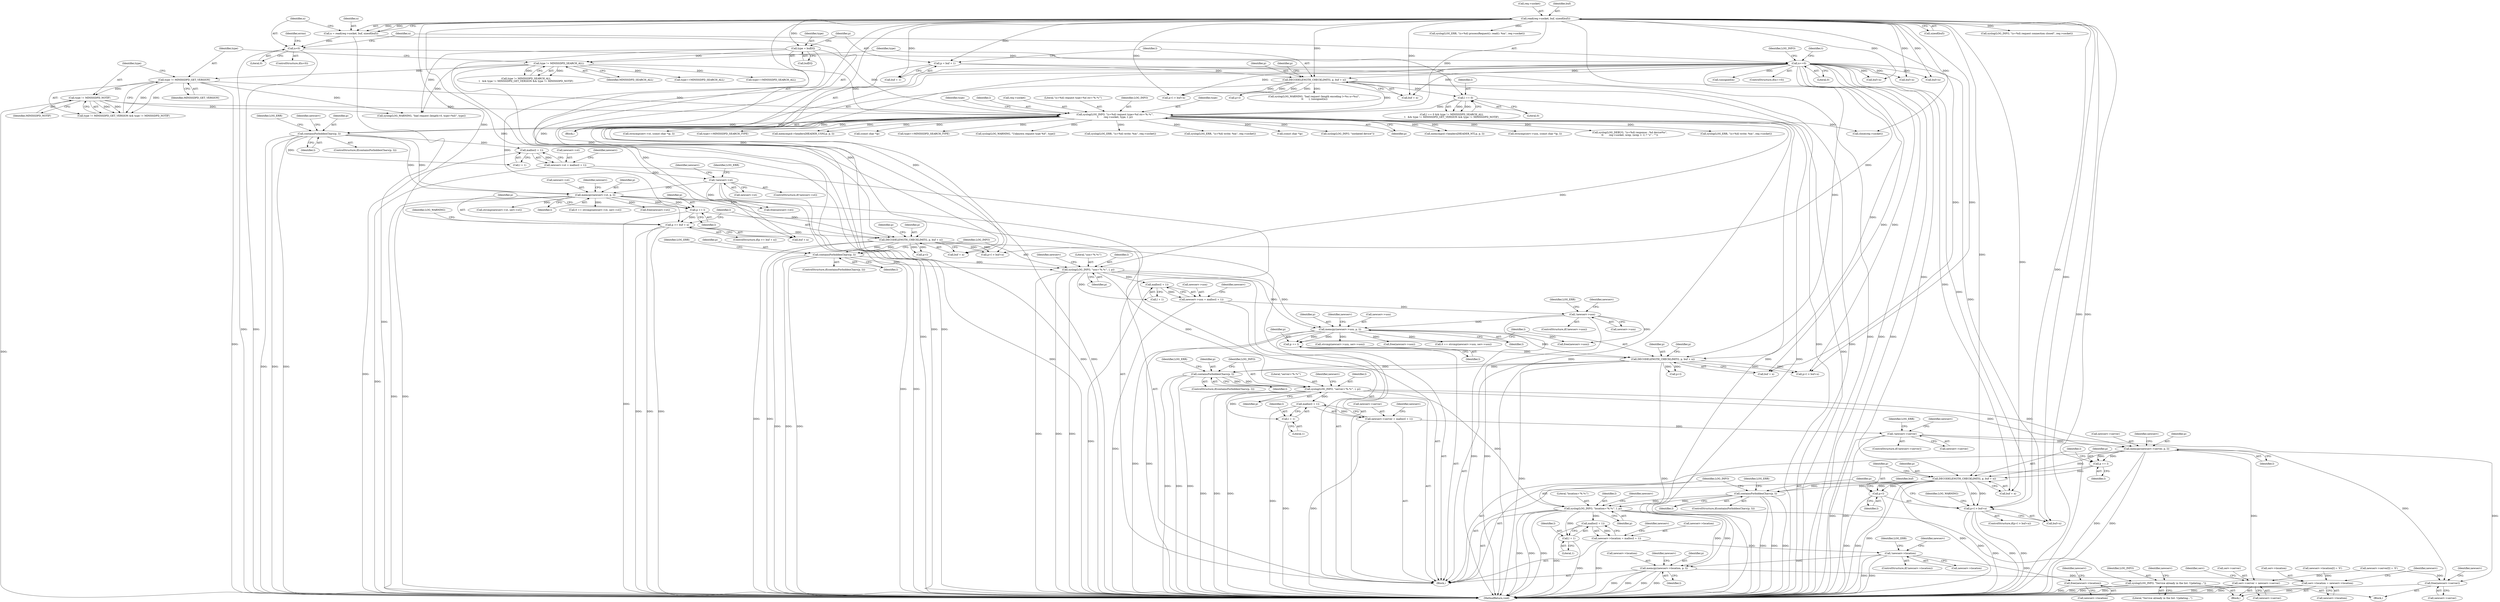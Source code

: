 digraph "0_miniupnp_b238cade9a173c6f751a34acf8ccff838a62aa47@API" {
"1000856" [label="(Call,syslog(LOG_INFO, \"server='%.*s'\", l, p))"];
"1000789" [label="(Call,syslog(LOG_INFO, \"usn='%.*s'\", l, p))"];
"1000244" [label="(Call,syslog(LOG_INFO, \"(s=%d) request type=%d str='%.*s'\",\n\t       req->socket, type, l, p))"];
"1000141" [label="(Call,read(req->socket, buf, sizeof(buf)))"];
"1000189" [label="(Call,type = buf[0])"];
"1000228" [label="(Call,type != MINISSDPD_SEARCH_ALL)"];
"1000235" [label="(Call,type != MINISSDPD_NOTIF)"];
"1000232" [label="(Call,type != MINISSDPD_GET_VERSION)"];
"1000224" [label="(Call,l == 0)"];
"1000199" [label="(Call,DECODELENGTH_CHECKLIMIT(l, p, buf + n))"];
"1000194" [label="(Call,p = buf + 1)"];
"1000174" [label="(Call,n==0)"];
"1000149" [label="(Call,n<0)"];
"1000139" [label="(Call,n = read(req->socket, buf, sizeof(buf)))"];
"1000781" [label="(Call,containsForbiddenChars(p, l))"];
"1000761" [label="(Call,DECODELENGTH_CHECKLIMIT(l, p, buf + n))"];
"1000734" [label="(Call,memcpy(newserv->st, p, l))"];
"1000725" [label="(Call,!newserv->st)"];
"1000716" [label="(Call,newserv->st = malloc(l + 1))"];
"1000720" [label="(Call,malloc(l + 1))"];
"1000708" [label="(Call,containsForbiddenChars(p, l))"];
"1000751" [label="(Call,p >= buf + n)"];
"1000747" [label="(Call,p += l)"];
"1000848" [label="(Call,containsForbiddenChars(p, l))"];
"1000828" [label="(Call,DECODELENGTH_CHECKLIMIT(l, p, buf + n))"];
"1000812" [label="(Call,memcpy(newserv->usn, p, l))"];
"1000803" [label="(Call,!newserv->usn)"];
"1000794" [label="(Call,newserv->usn = malloc(l + 1))"];
"1000798" [label="(Call,malloc(l + 1))"];
"1000825" [label="(Call,p += l)"];
"1000865" [label="(Call,malloc(l + 1))"];
"1000861" [label="(Call,newserv->server = malloc(l + 1))"];
"1000870" [label="(Call,!newserv->server)"];
"1000879" [label="(Call,memcpy(newserv->server, p, l))"];
"1000892" [label="(Call,p += l)"];
"1000895" [label="(Call,DECODELENGTH_CHECKLIMIT(l, p, buf + n))"];
"1000902" [label="(Call,p+l > buf+n)"];
"1000903" [label="(Call,p+l)"];
"1000915" [label="(Call,containsForbiddenChars(p, l))"];
"1000923" [label="(Call,syslog(LOG_INFO, \"location='%.*s'\", l, p))"];
"1000932" [label="(Call,malloc(l + 1))"];
"1000928" [label="(Call,newserv->location = malloc(l + 1))"];
"1000937" [label="(Call,!newserv->location)"];
"1000946" [label="(Call,memcpy(newserv->location, p, l))"];
"1001021" [label="(Call,serv->location = newserv->location)"];
"1001116" [label="(Call,free(newserv->location))"];
"1000933" [label="(Call,l + 1)"];
"1000995" [label="(Call,syslog(LOG_INFO, \"Service already in the list. Updating...\"))"];
"1001010" [label="(Call,serv->server = newserv->server)"];
"1001112" [label="(Call,free(newserv->server))"];
"1000866" [label="(Call,l + 1)"];
"1000869" [label="(ControlStructure,if(!newserv->server))"];
"1000790" [label="(Identifier,LOG_INFO)"];
"1000780" [label="(ControlStructure,if(containsForbiddenChars(p, l)))"];
"1000150" [label="(Identifier,n)"];
"1000116" [label="(Block,)"];
"1000245" [label="(Identifier,LOG_INFO)"];
"1000191" [label="(Call,buf[0])"];
"1000156" [label="(Identifier,errno)"];
"1001112" [label="(Call,free(newserv->server))"];
"1000707" [label="(ControlStructure,if(containsForbiddenChars(p, l)))"];
"1000816" [label="(Identifier,p)"];
"1000946" [label="(Call,memcpy(newserv->location, p, l))"];
"1000915" [label="(Call,containsForbiddenChars(p, l))"];
"1000250" [label="(Identifier,type)"];
"1000923" [label="(Call,syslog(LOG_INFO, \"location='%.*s'\", l, p))"];
"1000950" [label="(Identifier,p)"];
"1000176" [label="(Literal,0)"];
"1000199" [label="(Call,DECODELENGTH_CHECKLIMIT(l, p, buf + n))"];
"1000232" [label="(Call,type != MINISSDPD_GET_VERSION)"];
"1000179" [label="(Identifier,LOG_INFO)"];
"1000725" [label="(Call,!newserv->st)"];
"1001108" [label="(Call,free(newserv->usn))"];
"1000772" [label="(Call,buf+n)"];
"1000830" [label="(Identifier,p)"];
"1000584" [label="(Call,strncmp(serv->usn, (const char *)p, l))"];
"1000229" [label="(Identifier,type)"];
"1000831" [label="(Call,buf + n)"];
"1000937" [label="(Call,!newserv->location)"];
"1000939" [label="(Identifier,newserv)"];
"1000717" [label="(Call,newserv->st)"];
"1000750" [label="(ControlStructure,if(p >= buf + n))"];
"1000254" [label="(Identifier,type)"];
"1000795" [label="(Call,newserv->usn)"];
"1000998" [label="(Call,free(newserv->st))"];
"1000196" [label="(Call,buf + 1)"];
"1000917" [label="(Identifier,l)"];
"1000239" [label="(Call,syslog(LOG_WARNING, \"bad request (length=0, type=%d)\", type))"];
"1000230" [label="(Identifier,MINISSDPD_SEARCH_ALL)"];
"1000994" [label="(Block,)"];
"1000930" [label="(Identifier,newserv)"];
"1000898" [label="(Call,buf + n)"];
"1000804" [label="(Call,newserv->usn)"];
"1000903" [label="(Call,p+l)"];
"1000186" [label="(Identifier,t)"];
"1000892" [label="(Call,p += l)"];
"1000853" [label="(Identifier,LOG_ERR)"];
"1000860" [label="(Identifier,p)"];
"1000876" [label="(Identifier,LOG_ERR)"];
"1000901" [label="(ControlStructure,if(p+l > buf+n))"];
"1000789" [label="(Call,syslog(LOG_INFO, \"usn='%.*s'\", l, p))"];
"1000726" [label="(Call,newserv->st)"];
"1001029" [label="(Identifier,newserv)"];
"1000716" [label="(Call,newserv->st = malloc(l + 1))"];
"1000817" [label="(Identifier,l)"];
"1000228" [label="(Call,type != MINISSDPD_SEARCH_ALL)"];
"1000794" [label="(Call,newserv->usn = malloc(l + 1))"];
"1000805" [label="(Identifier,newserv)"];
"1001116" [label="(Call,free(newserv->location))"];
"1000657" [label="(Call,syslog(LOG_DEBUG, \"(s=%d) response : %d device%s\",\n\t\t       req->socket, nrep, (nrep > 1) ? \"s\" : \"\"))"];
"1001104" [label="(Call,free(newserv->st))"];
"1000734" [label="(Call,memcpy(newserv->st, p, l))"];
"1000166" [label="(Call,syslog(LOG_ERR, \"(s=%d) processRequest(): read(): %m\", req->socket))"];
"1000847" [label="(ControlStructure,if(containsForbiddenChars(p, l)))"];
"1001092" [label="(Call,syslog(LOG_ERR, \"(s=%d) write: %m\", req->socket))"];
"1000736" [label="(Identifier,newserv)"];
"1000867" [label="(Identifier,l)"];
"1001010" [label="(Call,serv->server = newserv->server)"];
"1000814" [label="(Identifier,newserv)"];
"1000895" [label="(Call,DECODELENGTH_CHECKLIMIT(l, p, buf + n))"];
"1000142" [label="(Call,req->socket)"];
"1000863" [label="(Identifier,newserv)"];
"1000793" [label="(Identifier,p)"];
"1000925" [label="(Literal,\"location='%.*s'\")"];
"1000978" [label="(Call,strcmp(newserv->usn, serv->usn))"];
"1000865" [label="(Call,malloc(l + 1))"];
"1000897" [label="(Identifier,p)"];
"1000782" [label="(Identifier,p)"];
"1000148" [label="(ControlStructure,if(n<0))"];
"1000881" [label="(Identifier,newserv)"];
"1000236" [label="(Identifier,type)"];
"1000904" [label="(Identifier,p)"];
"1000140" [label="(Identifier,n)"];
"1000835" [label="(Call,p+l > buf+n)"];
"1001019" [label="(Identifier,serv)"];
"1000761" [label="(Call,DECODELENGTH_CHECKLIMIT(l, p, buf + n))"];
"1000902" [label="(Call,p+l > buf+n)"];
"1001000" [label="(Identifier,newserv)"];
"1000709" [label="(Identifier,p)"];
"1000174" [label="(Call,n==0)"];
"1000569" [label="(Call,strncmp(serv->st, (const char *)p, l))"];
"1000862" [label="(Call,newserv->server)"];
"1000149" [label="(Call,n<0)"];
"1000363" [label="(Call,type==MINISSDPD_SEARCH_TYPE)"];
"1000916" [label="(Identifier,p)"];
"1001014" [label="(Call,newserv->server)"];
"1000385" [label="(Call,memcmp(d->headers[HEADER_USN].p, p, l))"];
"1000190" [label="(Identifier,type)"];
"1000731" [label="(Identifier,LOG_ERR)"];
"1000769" [label="(Call,p+l)"];
"1000141" [label="(Call,read(req->socket, buf, sizeof(buf)))"];
"1000752" [label="(Identifier,p)"];
"1000588" [label="(Call,(const char *)p)"];
"1000233" [label="(Identifier,type)"];
"1000826" [label="(Identifier,p)"];
"1000933" [label="(Call,l + 1)"];
"1000151" [label="(Literal,0)"];
"1000770" [label="(Identifier,p)"];
"1000139" [label="(Call,n = read(req->socket, buf, sizeof(buf)))"];
"1000244" [label="(Call,syslog(LOG_INFO, \"(s=%d) request type=%d str='%.*s'\",\n\t       req->socket, type, l, p))"];
"1000235" [label="(Call,type != MINISSDPD_NOTIF)"];
"1000207" [label="(Call,p+l)"];
"1000237" [label="(Identifier,MINISSDPD_NOTIF)"];
"1000743" [label="(Identifier,newserv)"];
"1000906" [label="(Call,buf+n)"];
"1000905" [label="(Identifier,l)"];
"1000231" [label="(Call,type != MINISSDPD_GET_VERSION && type != MINISSDPD_NOTIF)"];
"1000251" [label="(Identifier,l)"];
"1000948" [label="(Identifier,newserv)"];
"1001117" [label="(Call,newserv->location)"];
"1000762" [label="(Identifier,l)"];
"1000224" [label="(Call,l == 0)"];
"1000739" [label="(Identifier,l)"];
"1000872" [label="(Identifier,newserv)"];
"1000792" [label="(Identifier,l)"];
"1000812" [label="(Call,memcpy(newserv->usn, p, l))"];
"1001025" [label="(Call,newserv->location)"];
"1000934" [label="(Identifier,l)"];
"1000225" [label="(Identifier,l)"];
"1000947" [label="(Call,newserv->location)"];
"1000753" [label="(Call,buf + n)"];
"1000201" [label="(Identifier,p)"];
"1000850" [label="(Identifier,l)"];
"1000708" [label="(Call,containsForbiddenChars(p, l))"];
"1000786" [label="(Identifier,LOG_ERR)"];
"1000825" [label="(Call,p += l)"];
"1000907" [label="(Identifier,buf)"];
"1000727" [label="(Identifier,newserv)"];
"1000798" [label="(Call,malloc(l + 1))"];
"1000395" [label="(Call,type==MINISSDPD_SEARCH_ALL)"];
"1001021" [label="(Call,serv->location = newserv->location)"];
"1000189" [label="(Call,type = buf[0])"];
"1000247" [label="(Call,req->socket)"];
"1000827" [label="(Identifier,l)"];
"1000828" [label="(Call,DECODELENGTH_CHECKLIMIT(l, p, buf + n))"];
"1000861" [label="(Call,newserv->server = malloc(l + 1))"];
"1000938" [label="(Call,newserv->location)"];
"1000200" [label="(Identifier,l)"];
"1000713" [label="(Identifier,LOG_ERR)"];
"1000926" [label="(Identifier,l)"];
"1000849" [label="(Identifier,p)"];
"1000564" [label="(Call,type==MINISSDPD_SEARCH_TYPE)"];
"1000206" [label="(Call,p+l > buf+n)"];
"1001075" [label="(Call,syslog(LOG_WARNING, \"Unknown request type %d\", type))"];
"1000783" [label="(Identifier,l)"];
"1000888" [label="(Identifier,newserv)"];
"1001118" [label="(Identifier,newserv)"];
"1000738" [label="(Identifier,p)"];
"1000927" [label="(Identifier,p)"];
"1001121" [label="(Identifier,newserv)"];
"1000195" [label="(Identifier,p)"];
"1000871" [label="(Call,newserv->server)"];
"1000987" [label="(Call,strcmp(newserv->st, serv->st))"];
"1000866" [label="(Call,l + 1)"];
"1000932" [label="(Call,malloc(l + 1))"];
"1000896" [label="(Identifier,l)"];
"1000218" [label="(Call,(unsigned)n)"];
"1000758" [label="(Identifier,LOG_WARNING)"];
"1001002" [label="(Call,free(newserv->usn))"];
"1000796" [label="(Identifier,newserv)"];
"1000223" [label="(Call,l == 0 && type != MINISSDPD_SEARCH_ALL\n\t   && type != MINISSDPD_GET_VERSION && type != MINISSDPD_NOTIF)"];
"1000995" [label="(Call,syslog(LOG_INFO, \"Service already in the list. Updating...\"))"];
"1000791" [label="(Literal,\"usn='%.*s'\")"];
"1000799" [label="(Call,l + 1)"];
"1000234" [label="(Identifier,MINISSDPD_GET_VERSION)"];
"1000202" [label="(Call,buf + n)"];
"1000592" [label="(Call,type==MINISSDPD_SEARCH_ALL)"];
"1000914" [label="(ControlStructure,if(containsForbiddenChars(p, l)))"];
"1000920" [label="(Identifier,LOG_ERR)"];
"1000883" [label="(Identifier,p)"];
"1000246" [label="(Literal,\"(s=%d) request type=%d str='%.*s'\")"];
"1000936" [label="(ControlStructure,if(!newserv->location))"];
"1001022" [label="(Call,serv->location)"];
"1000839" [label="(Call,buf+n)"];
"1000768" [label="(Call,p+l > buf+n)"];
"1000809" [label="(Identifier,LOG_ERR)"];
"1000146" [label="(Call,sizeof(buf))"];
"1000868" [label="(Literal,1)"];
"1000781" [label="(Call,containsForbiddenChars(p, l))"];
"1000976" [label="(Call,0 == strcmp(newserv->usn, serv->usn))"];
"1000911" [label="(Identifier,LOG_WARNING)"];
"1001125" [label="(Call,close(req->socket))"];
"1000749" [label="(Identifier,l)"];
"1000821" [label="(Identifier,newserv)"];
"1001103" [label="(Block,)"];
"1000175" [label="(Identifier,n)"];
"1000894" [label="(Identifier,l)"];
"1000720" [label="(Call,malloc(l + 1))"];
"1000870" [label="(Call,!newserv->server)"];
"1000813" [label="(Call,newserv->usn)"];
"1001061" [label="(Call,syslog(LOG_ERR, \"(s=%d) write: %m\", req->socket))"];
"1000194" [label="(Call,p = buf + 1)"];
"1000803" [label="(Call,!newserv->usn)"];
"1000880" [label="(Call,newserv->server)"];
"1000924" [label="(Identifier,LOG_INFO)"];
"1000848" [label="(Call,containsForbiddenChars(p, l))"];
"1000751" [label="(Call,p >= buf + n)"];
"1000214" [label="(Call,syslog(LOG_WARNING, \"bad request (length encoding l=%u n=%u)\",\n \t\t       l, (unsigned)n))"];
"1000747" [label="(Call,p += l)"];
"1000724" [label="(ControlStructure,if(!newserv->st))"];
"1000836" [label="(Call,p+l)"];
"1000935" [label="(Literal,1)"];
"1000884" [label="(Identifier,l)"];
"1000955" [label="(Identifier,newserv)"];
"1000859" [label="(Identifier,l)"];
"1000893" [label="(Identifier,p)"];
"1000802" [label="(ControlStructure,if(!newserv->usn))"];
"1000857" [label="(Identifier,LOG_INFO)"];
"1000879" [label="(Call,memcpy(newserv->server, p, l))"];
"1000210" [label="(Call,buf+n)"];
"1000763" [label="(Identifier,p)"];
"1000928" [label="(Call,newserv->location = malloc(l + 1))"];
"1000858" [label="(Literal,\"server='%.*s'\")"];
"1000943" [label="(Identifier,LOG_ERR)"];
"1000289" [label="(Call,syslog(LOG_ERR, \"(s=%d) write: %m\", req->socket))"];
"1000748" [label="(Identifier,p)"];
"1000951" [label="(Identifier,l)"];
"1000178" [label="(Call,syslog(LOG_INFO, \"(s=%d) request connection closed\", req->socket))"];
"1000885" [label="(Call,newserv->server[l] = '\0')"];
"1000721" [label="(Call,l + 1)"];
"1000929" [label="(Call,newserv->location)"];
"1001011" [label="(Call,serv->server)"];
"1000173" [label="(ControlStructure,if(n==0))"];
"1001136" [label="(MethodReturn,void)"];
"1000208" [label="(Identifier,p)"];
"1000735" [label="(Call,newserv->st)"];
"1000829" [label="(Identifier,l)"];
"1000952" [label="(Call,newserv->location[l] = '\0')"];
"1001113" [label="(Call,newserv->server)"];
"1000227" [label="(Call,type != MINISSDPD_SEARCH_ALL\n\t   && type != MINISSDPD_GET_VERSION && type != MINISSDPD_NOTIF)"];
"1000573" [label="(Call,(const char *)p)"];
"1000985" [label="(Call,0 == strcmp(newserv->st, serv->st))"];
"1000145" [label="(Identifier,buf)"];
"1000319" [label="(Call,syslog(LOG_INFO, \"outdated device\"))"];
"1000252" [label="(Identifier,p)"];
"1000710" [label="(Identifier,l)"];
"1000718" [label="(Identifier,newserv)"];
"1000997" [label="(Literal,\"Service already in the list. Updating...\")"];
"1000996" [label="(Identifier,LOG_INFO)"];
"1000837" [label="(Identifier,p)"];
"1000226" [label="(Literal,0)"];
"1000764" [label="(Call,buf + n)"];
"1000368" [label="(Call,memcmp(d->headers[HEADER_NT].p, p, l))"];
"1000856" [label="(Call,syslog(LOG_INFO, \"server='%.*s'\", l, p))"];
"1000255" [label="(Block,)"];
"1000856" -> "1000255"  [label="AST: "];
"1000856" -> "1000860"  [label="CFG: "];
"1000857" -> "1000856"  [label="AST: "];
"1000858" -> "1000856"  [label="AST: "];
"1000859" -> "1000856"  [label="AST: "];
"1000860" -> "1000856"  [label="AST: "];
"1000863" -> "1000856"  [label="CFG: "];
"1000856" -> "1001136"  [label="DDG: "];
"1000856" -> "1001136"  [label="DDG: "];
"1000856" -> "1001136"  [label="DDG: "];
"1000789" -> "1000856"  [label="DDG: "];
"1000848" -> "1000856"  [label="DDG: "];
"1000848" -> "1000856"  [label="DDG: "];
"1000856" -> "1000865"  [label="DDG: "];
"1000856" -> "1000866"  [label="DDG: "];
"1000856" -> "1000879"  [label="DDG: "];
"1000856" -> "1000879"  [label="DDG: "];
"1000856" -> "1000923"  [label="DDG: "];
"1000789" -> "1000255"  [label="AST: "];
"1000789" -> "1000793"  [label="CFG: "];
"1000790" -> "1000789"  [label="AST: "];
"1000791" -> "1000789"  [label="AST: "];
"1000792" -> "1000789"  [label="AST: "];
"1000793" -> "1000789"  [label="AST: "];
"1000796" -> "1000789"  [label="CFG: "];
"1000789" -> "1001136"  [label="DDG: "];
"1000789" -> "1001136"  [label="DDG: "];
"1000789" -> "1001136"  [label="DDG: "];
"1000244" -> "1000789"  [label="DDG: "];
"1000781" -> "1000789"  [label="DDG: "];
"1000781" -> "1000789"  [label="DDG: "];
"1000789" -> "1000798"  [label="DDG: "];
"1000789" -> "1000799"  [label="DDG: "];
"1000789" -> "1000812"  [label="DDG: "];
"1000789" -> "1000812"  [label="DDG: "];
"1000244" -> "1000116"  [label="AST: "];
"1000244" -> "1000252"  [label="CFG: "];
"1000245" -> "1000244"  [label="AST: "];
"1000246" -> "1000244"  [label="AST: "];
"1000247" -> "1000244"  [label="AST: "];
"1000250" -> "1000244"  [label="AST: "];
"1000251" -> "1000244"  [label="AST: "];
"1000252" -> "1000244"  [label="AST: "];
"1000254" -> "1000244"  [label="CFG: "];
"1000244" -> "1001136"  [label="DDG: "];
"1000244" -> "1001136"  [label="DDG: "];
"1000244" -> "1001136"  [label="DDG: "];
"1000244" -> "1001136"  [label="DDG: "];
"1000244" -> "1001136"  [label="DDG: "];
"1000244" -> "1001136"  [label="DDG: "];
"1000141" -> "1000244"  [label="DDG: "];
"1000189" -> "1000244"  [label="DDG: "];
"1000228" -> "1000244"  [label="DDG: "];
"1000235" -> "1000244"  [label="DDG: "];
"1000232" -> "1000244"  [label="DDG: "];
"1000224" -> "1000244"  [label="DDG: "];
"1000199" -> "1000244"  [label="DDG: "];
"1000244" -> "1000289"  [label="DDG: "];
"1000244" -> "1000319"  [label="DDG: "];
"1000244" -> "1000363"  [label="DDG: "];
"1000244" -> "1000368"  [label="DDG: "];
"1000244" -> "1000368"  [label="DDG: "];
"1000244" -> "1000385"  [label="DDG: "];
"1000244" -> "1000385"  [label="DDG: "];
"1000244" -> "1000564"  [label="DDG: "];
"1000244" -> "1000573"  [label="DDG: "];
"1000244" -> "1000569"  [label="DDG: "];
"1000244" -> "1000588"  [label="DDG: "];
"1000244" -> "1000584"  [label="DDG: "];
"1000244" -> "1000657"  [label="DDG: "];
"1000244" -> "1000708"  [label="DDG: "];
"1000244" -> "1000708"  [label="DDG: "];
"1000244" -> "1001061"  [label="DDG: "];
"1000244" -> "1001075"  [label="DDG: "];
"1000244" -> "1001092"  [label="DDG: "];
"1000244" -> "1001125"  [label="DDG: "];
"1000141" -> "1000139"  [label="AST: "];
"1000141" -> "1000146"  [label="CFG: "];
"1000142" -> "1000141"  [label="AST: "];
"1000145" -> "1000141"  [label="AST: "];
"1000146" -> "1000141"  [label="AST: "];
"1000139" -> "1000141"  [label="CFG: "];
"1000141" -> "1001136"  [label="DDG: "];
"1000141" -> "1001136"  [label="DDG: "];
"1000141" -> "1000139"  [label="DDG: "];
"1000141" -> "1000139"  [label="DDG: "];
"1000141" -> "1000166"  [label="DDG: "];
"1000141" -> "1000178"  [label="DDG: "];
"1000141" -> "1000189"  [label="DDG: "];
"1000141" -> "1000194"  [label="DDG: "];
"1000141" -> "1000196"  [label="DDG: "];
"1000141" -> "1000199"  [label="DDG: "];
"1000141" -> "1000202"  [label="DDG: "];
"1000141" -> "1000206"  [label="DDG: "];
"1000141" -> "1000210"  [label="DDG: "];
"1000141" -> "1000751"  [label="DDG: "];
"1000141" -> "1000753"  [label="DDG: "];
"1000141" -> "1000761"  [label="DDG: "];
"1000141" -> "1000764"  [label="DDG: "];
"1000141" -> "1000768"  [label="DDG: "];
"1000141" -> "1000772"  [label="DDG: "];
"1000141" -> "1000828"  [label="DDG: "];
"1000141" -> "1000831"  [label="DDG: "];
"1000141" -> "1000835"  [label="DDG: "];
"1000141" -> "1000839"  [label="DDG: "];
"1000141" -> "1000895"  [label="DDG: "];
"1000141" -> "1000898"  [label="DDG: "];
"1000141" -> "1000902"  [label="DDG: "];
"1000141" -> "1000906"  [label="DDG: "];
"1000141" -> "1001125"  [label="DDG: "];
"1000189" -> "1000116"  [label="AST: "];
"1000189" -> "1000191"  [label="CFG: "];
"1000190" -> "1000189"  [label="AST: "];
"1000191" -> "1000189"  [label="AST: "];
"1000195" -> "1000189"  [label="CFG: "];
"1000189" -> "1001136"  [label="DDG: "];
"1000189" -> "1001136"  [label="DDG: "];
"1000189" -> "1000228"  [label="DDG: "];
"1000189" -> "1000239"  [label="DDG: "];
"1000228" -> "1000227"  [label="AST: "];
"1000228" -> "1000230"  [label="CFG: "];
"1000229" -> "1000228"  [label="AST: "];
"1000230" -> "1000228"  [label="AST: "];
"1000233" -> "1000228"  [label="CFG: "];
"1000227" -> "1000228"  [label="CFG: "];
"1000228" -> "1001136"  [label="DDG: "];
"1000228" -> "1000227"  [label="DDG: "];
"1000228" -> "1000227"  [label="DDG: "];
"1000228" -> "1000232"  [label="DDG: "];
"1000228" -> "1000239"  [label="DDG: "];
"1000228" -> "1000395"  [label="DDG: "];
"1000228" -> "1000592"  [label="DDG: "];
"1000235" -> "1000231"  [label="AST: "];
"1000235" -> "1000237"  [label="CFG: "];
"1000236" -> "1000235"  [label="AST: "];
"1000237" -> "1000235"  [label="AST: "];
"1000231" -> "1000235"  [label="CFG: "];
"1000235" -> "1001136"  [label="DDG: "];
"1000235" -> "1000231"  [label="DDG: "];
"1000235" -> "1000231"  [label="DDG: "];
"1000232" -> "1000235"  [label="DDG: "];
"1000235" -> "1000239"  [label="DDG: "];
"1000232" -> "1000231"  [label="AST: "];
"1000232" -> "1000234"  [label="CFG: "];
"1000233" -> "1000232"  [label="AST: "];
"1000234" -> "1000232"  [label="AST: "];
"1000236" -> "1000232"  [label="CFG: "];
"1000231" -> "1000232"  [label="CFG: "];
"1000232" -> "1001136"  [label="DDG: "];
"1000232" -> "1000231"  [label="DDG: "];
"1000232" -> "1000231"  [label="DDG: "];
"1000232" -> "1000239"  [label="DDG: "];
"1000224" -> "1000223"  [label="AST: "];
"1000224" -> "1000226"  [label="CFG: "];
"1000225" -> "1000224"  [label="AST: "];
"1000226" -> "1000224"  [label="AST: "];
"1000229" -> "1000224"  [label="CFG: "];
"1000223" -> "1000224"  [label="CFG: "];
"1000224" -> "1001136"  [label="DDG: "];
"1000224" -> "1000223"  [label="DDG: "];
"1000224" -> "1000223"  [label="DDG: "];
"1000199" -> "1000224"  [label="DDG: "];
"1000199" -> "1000116"  [label="AST: "];
"1000199" -> "1000202"  [label="CFG: "];
"1000200" -> "1000199"  [label="AST: "];
"1000201" -> "1000199"  [label="AST: "];
"1000202" -> "1000199"  [label="AST: "];
"1000208" -> "1000199"  [label="CFG: "];
"1000199" -> "1001136"  [label="DDG: "];
"1000199" -> "1001136"  [label="DDG: "];
"1000194" -> "1000199"  [label="DDG: "];
"1000174" -> "1000199"  [label="DDG: "];
"1000199" -> "1000206"  [label="DDG: "];
"1000199" -> "1000206"  [label="DDG: "];
"1000199" -> "1000207"  [label="DDG: "];
"1000199" -> "1000207"  [label="DDG: "];
"1000199" -> "1000214"  [label="DDG: "];
"1000194" -> "1000116"  [label="AST: "];
"1000194" -> "1000196"  [label="CFG: "];
"1000195" -> "1000194"  [label="AST: "];
"1000196" -> "1000194"  [label="AST: "];
"1000200" -> "1000194"  [label="CFG: "];
"1000194" -> "1001136"  [label="DDG: "];
"1000174" -> "1000173"  [label="AST: "];
"1000174" -> "1000176"  [label="CFG: "];
"1000175" -> "1000174"  [label="AST: "];
"1000176" -> "1000174"  [label="AST: "];
"1000179" -> "1000174"  [label="CFG: "];
"1000186" -> "1000174"  [label="CFG: "];
"1000174" -> "1001136"  [label="DDG: "];
"1000174" -> "1001136"  [label="DDG: "];
"1000149" -> "1000174"  [label="DDG: "];
"1000174" -> "1000202"  [label="DDG: "];
"1000174" -> "1000206"  [label="DDG: "];
"1000174" -> "1000210"  [label="DDG: "];
"1000174" -> "1000218"  [label="DDG: "];
"1000174" -> "1000751"  [label="DDG: "];
"1000174" -> "1000753"  [label="DDG: "];
"1000174" -> "1000761"  [label="DDG: "];
"1000174" -> "1000764"  [label="DDG: "];
"1000174" -> "1000768"  [label="DDG: "];
"1000174" -> "1000772"  [label="DDG: "];
"1000174" -> "1000828"  [label="DDG: "];
"1000174" -> "1000831"  [label="DDG: "];
"1000174" -> "1000835"  [label="DDG: "];
"1000174" -> "1000839"  [label="DDG: "];
"1000174" -> "1000895"  [label="DDG: "];
"1000174" -> "1000898"  [label="DDG: "];
"1000174" -> "1000902"  [label="DDG: "];
"1000174" -> "1000906"  [label="DDG: "];
"1000149" -> "1000148"  [label="AST: "];
"1000149" -> "1000151"  [label="CFG: "];
"1000150" -> "1000149"  [label="AST: "];
"1000151" -> "1000149"  [label="AST: "];
"1000156" -> "1000149"  [label="CFG: "];
"1000175" -> "1000149"  [label="CFG: "];
"1000149" -> "1001136"  [label="DDG: "];
"1000149" -> "1001136"  [label="DDG: "];
"1000139" -> "1000149"  [label="DDG: "];
"1000139" -> "1000116"  [label="AST: "];
"1000140" -> "1000139"  [label="AST: "];
"1000150" -> "1000139"  [label="CFG: "];
"1000139" -> "1001136"  [label="DDG: "];
"1000781" -> "1000780"  [label="AST: "];
"1000781" -> "1000783"  [label="CFG: "];
"1000782" -> "1000781"  [label="AST: "];
"1000783" -> "1000781"  [label="AST: "];
"1000786" -> "1000781"  [label="CFG: "];
"1000790" -> "1000781"  [label="CFG: "];
"1000781" -> "1001136"  [label="DDG: "];
"1000781" -> "1001136"  [label="DDG: "];
"1000781" -> "1001136"  [label="DDG: "];
"1000761" -> "1000781"  [label="DDG: "];
"1000761" -> "1000781"  [label="DDG: "];
"1000761" -> "1000255"  [label="AST: "];
"1000761" -> "1000764"  [label="CFG: "];
"1000762" -> "1000761"  [label="AST: "];
"1000763" -> "1000761"  [label="AST: "];
"1000764" -> "1000761"  [label="AST: "];
"1000770" -> "1000761"  [label="CFG: "];
"1000761" -> "1001136"  [label="DDG: "];
"1000761" -> "1001136"  [label="DDG: "];
"1000734" -> "1000761"  [label="DDG: "];
"1000751" -> "1000761"  [label="DDG: "];
"1000761" -> "1000768"  [label="DDG: "];
"1000761" -> "1000768"  [label="DDG: "];
"1000761" -> "1000769"  [label="DDG: "];
"1000761" -> "1000769"  [label="DDG: "];
"1000734" -> "1000255"  [label="AST: "];
"1000734" -> "1000739"  [label="CFG: "];
"1000735" -> "1000734"  [label="AST: "];
"1000738" -> "1000734"  [label="AST: "];
"1000739" -> "1000734"  [label="AST: "];
"1000743" -> "1000734"  [label="CFG: "];
"1000734" -> "1001136"  [label="DDG: "];
"1000734" -> "1001136"  [label="DDG: "];
"1000725" -> "1000734"  [label="DDG: "];
"1000708" -> "1000734"  [label="DDG: "];
"1000708" -> "1000734"  [label="DDG: "];
"1000734" -> "1000747"  [label="DDG: "];
"1000734" -> "1000747"  [label="DDG: "];
"1000734" -> "1000985"  [label="DDG: "];
"1000734" -> "1000987"  [label="DDG: "];
"1000734" -> "1000998"  [label="DDG: "];
"1000734" -> "1001104"  [label="DDG: "];
"1000725" -> "1000724"  [label="AST: "];
"1000725" -> "1000726"  [label="CFG: "];
"1000726" -> "1000725"  [label="AST: "];
"1000731" -> "1000725"  [label="CFG: "];
"1000736" -> "1000725"  [label="CFG: "];
"1000725" -> "1001136"  [label="DDG: "];
"1000725" -> "1001136"  [label="DDG: "];
"1000716" -> "1000725"  [label="DDG: "];
"1000725" -> "1001104"  [label="DDG: "];
"1000716" -> "1000255"  [label="AST: "];
"1000716" -> "1000720"  [label="CFG: "];
"1000717" -> "1000716"  [label="AST: "];
"1000720" -> "1000716"  [label="AST: "];
"1000727" -> "1000716"  [label="CFG: "];
"1000716" -> "1001136"  [label="DDG: "];
"1000720" -> "1000716"  [label="DDG: "];
"1000720" -> "1000721"  [label="CFG: "];
"1000721" -> "1000720"  [label="AST: "];
"1000720" -> "1001136"  [label="DDG: "];
"1000708" -> "1000720"  [label="DDG: "];
"1000708" -> "1000707"  [label="AST: "];
"1000708" -> "1000710"  [label="CFG: "];
"1000709" -> "1000708"  [label="AST: "];
"1000710" -> "1000708"  [label="AST: "];
"1000713" -> "1000708"  [label="CFG: "];
"1000718" -> "1000708"  [label="CFG: "];
"1000708" -> "1001136"  [label="DDG: "];
"1000708" -> "1001136"  [label="DDG: "];
"1000708" -> "1001136"  [label="DDG: "];
"1000708" -> "1000721"  [label="DDG: "];
"1000751" -> "1000750"  [label="AST: "];
"1000751" -> "1000753"  [label="CFG: "];
"1000752" -> "1000751"  [label="AST: "];
"1000753" -> "1000751"  [label="AST: "];
"1000758" -> "1000751"  [label="CFG: "];
"1000762" -> "1000751"  [label="CFG: "];
"1000751" -> "1001136"  [label="DDG: "];
"1000751" -> "1001136"  [label="DDG: "];
"1000751" -> "1001136"  [label="DDG: "];
"1000747" -> "1000751"  [label="DDG: "];
"1000747" -> "1000255"  [label="AST: "];
"1000747" -> "1000749"  [label="CFG: "];
"1000748" -> "1000747"  [label="AST: "];
"1000749" -> "1000747"  [label="AST: "];
"1000752" -> "1000747"  [label="CFG: "];
"1000747" -> "1001136"  [label="DDG: "];
"1000848" -> "1000847"  [label="AST: "];
"1000848" -> "1000850"  [label="CFG: "];
"1000849" -> "1000848"  [label="AST: "];
"1000850" -> "1000848"  [label="AST: "];
"1000853" -> "1000848"  [label="CFG: "];
"1000857" -> "1000848"  [label="CFG: "];
"1000848" -> "1001136"  [label="DDG: "];
"1000848" -> "1001136"  [label="DDG: "];
"1000848" -> "1001136"  [label="DDG: "];
"1000828" -> "1000848"  [label="DDG: "];
"1000828" -> "1000848"  [label="DDG: "];
"1000828" -> "1000255"  [label="AST: "];
"1000828" -> "1000831"  [label="CFG: "];
"1000829" -> "1000828"  [label="AST: "];
"1000830" -> "1000828"  [label="AST: "];
"1000831" -> "1000828"  [label="AST: "];
"1000837" -> "1000828"  [label="CFG: "];
"1000828" -> "1001136"  [label="DDG: "];
"1000828" -> "1001136"  [label="DDG: "];
"1000812" -> "1000828"  [label="DDG: "];
"1000825" -> "1000828"  [label="DDG: "];
"1000828" -> "1000835"  [label="DDG: "];
"1000828" -> "1000835"  [label="DDG: "];
"1000828" -> "1000836"  [label="DDG: "];
"1000828" -> "1000836"  [label="DDG: "];
"1000812" -> "1000255"  [label="AST: "];
"1000812" -> "1000817"  [label="CFG: "];
"1000813" -> "1000812"  [label="AST: "];
"1000816" -> "1000812"  [label="AST: "];
"1000817" -> "1000812"  [label="AST: "];
"1000821" -> "1000812"  [label="CFG: "];
"1000812" -> "1001136"  [label="DDG: "];
"1000812" -> "1001136"  [label="DDG: "];
"1000803" -> "1000812"  [label="DDG: "];
"1000812" -> "1000825"  [label="DDG: "];
"1000812" -> "1000825"  [label="DDG: "];
"1000812" -> "1000976"  [label="DDG: "];
"1000812" -> "1000978"  [label="DDG: "];
"1000812" -> "1001002"  [label="DDG: "];
"1000812" -> "1001108"  [label="DDG: "];
"1000803" -> "1000802"  [label="AST: "];
"1000803" -> "1000804"  [label="CFG: "];
"1000804" -> "1000803"  [label="AST: "];
"1000809" -> "1000803"  [label="CFG: "];
"1000814" -> "1000803"  [label="CFG: "];
"1000803" -> "1001136"  [label="DDG: "];
"1000803" -> "1001136"  [label="DDG: "];
"1000794" -> "1000803"  [label="DDG: "];
"1000803" -> "1001108"  [label="DDG: "];
"1000794" -> "1000255"  [label="AST: "];
"1000794" -> "1000798"  [label="CFG: "];
"1000795" -> "1000794"  [label="AST: "];
"1000798" -> "1000794"  [label="AST: "];
"1000805" -> "1000794"  [label="CFG: "];
"1000794" -> "1001136"  [label="DDG: "];
"1000798" -> "1000794"  [label="DDG: "];
"1000798" -> "1000799"  [label="CFG: "];
"1000799" -> "1000798"  [label="AST: "];
"1000798" -> "1001136"  [label="DDG: "];
"1000825" -> "1000255"  [label="AST: "];
"1000825" -> "1000827"  [label="CFG: "];
"1000826" -> "1000825"  [label="AST: "];
"1000827" -> "1000825"  [label="AST: "];
"1000829" -> "1000825"  [label="CFG: "];
"1000865" -> "1000861"  [label="AST: "];
"1000865" -> "1000866"  [label="CFG: "];
"1000866" -> "1000865"  [label="AST: "];
"1000861" -> "1000865"  [label="CFG: "];
"1000865" -> "1001136"  [label="DDG: "];
"1000865" -> "1000861"  [label="DDG: "];
"1000861" -> "1000255"  [label="AST: "];
"1000862" -> "1000861"  [label="AST: "];
"1000872" -> "1000861"  [label="CFG: "];
"1000861" -> "1001136"  [label="DDG: "];
"1000861" -> "1000870"  [label="DDG: "];
"1000870" -> "1000869"  [label="AST: "];
"1000870" -> "1000871"  [label="CFG: "];
"1000871" -> "1000870"  [label="AST: "];
"1000876" -> "1000870"  [label="CFG: "];
"1000881" -> "1000870"  [label="CFG: "];
"1000870" -> "1001136"  [label="DDG: "];
"1000870" -> "1001136"  [label="DDG: "];
"1000870" -> "1000879"  [label="DDG: "];
"1000870" -> "1001112"  [label="DDG: "];
"1000879" -> "1000255"  [label="AST: "];
"1000879" -> "1000884"  [label="CFG: "];
"1000880" -> "1000879"  [label="AST: "];
"1000883" -> "1000879"  [label="AST: "];
"1000884" -> "1000879"  [label="AST: "];
"1000888" -> "1000879"  [label="CFG: "];
"1000879" -> "1001136"  [label="DDG: "];
"1000879" -> "1001136"  [label="DDG: "];
"1000879" -> "1000892"  [label="DDG: "];
"1000879" -> "1000892"  [label="DDG: "];
"1000879" -> "1000895"  [label="DDG: "];
"1000879" -> "1001010"  [label="DDG: "];
"1000879" -> "1001112"  [label="DDG: "];
"1000892" -> "1000255"  [label="AST: "];
"1000892" -> "1000894"  [label="CFG: "];
"1000893" -> "1000892"  [label="AST: "];
"1000894" -> "1000892"  [label="AST: "];
"1000896" -> "1000892"  [label="CFG: "];
"1000892" -> "1000895"  [label="DDG: "];
"1000895" -> "1000255"  [label="AST: "];
"1000895" -> "1000898"  [label="CFG: "];
"1000896" -> "1000895"  [label="AST: "];
"1000897" -> "1000895"  [label="AST: "];
"1000898" -> "1000895"  [label="AST: "];
"1000904" -> "1000895"  [label="CFG: "];
"1000895" -> "1001136"  [label="DDG: "];
"1000895" -> "1001136"  [label="DDG: "];
"1000895" -> "1000902"  [label="DDG: "];
"1000895" -> "1000902"  [label="DDG: "];
"1000895" -> "1000903"  [label="DDG: "];
"1000895" -> "1000903"  [label="DDG: "];
"1000895" -> "1000915"  [label="DDG: "];
"1000895" -> "1000915"  [label="DDG: "];
"1000902" -> "1000901"  [label="AST: "];
"1000902" -> "1000906"  [label="CFG: "];
"1000903" -> "1000902"  [label="AST: "];
"1000906" -> "1000902"  [label="AST: "];
"1000911" -> "1000902"  [label="CFG: "];
"1000916" -> "1000902"  [label="CFG: "];
"1000902" -> "1001136"  [label="DDG: "];
"1000902" -> "1001136"  [label="DDG: "];
"1000902" -> "1001136"  [label="DDG: "];
"1000903" -> "1000905"  [label="CFG: "];
"1000904" -> "1000903"  [label="AST: "];
"1000905" -> "1000903"  [label="AST: "];
"1000907" -> "1000903"  [label="CFG: "];
"1000903" -> "1001136"  [label="DDG: "];
"1000903" -> "1001136"  [label="DDG: "];
"1000915" -> "1000914"  [label="AST: "];
"1000915" -> "1000917"  [label="CFG: "];
"1000916" -> "1000915"  [label="AST: "];
"1000917" -> "1000915"  [label="AST: "];
"1000920" -> "1000915"  [label="CFG: "];
"1000924" -> "1000915"  [label="CFG: "];
"1000915" -> "1001136"  [label="DDG: "];
"1000915" -> "1001136"  [label="DDG: "];
"1000915" -> "1001136"  [label="DDG: "];
"1000915" -> "1000923"  [label="DDG: "];
"1000915" -> "1000923"  [label="DDG: "];
"1000923" -> "1000255"  [label="AST: "];
"1000923" -> "1000927"  [label="CFG: "];
"1000924" -> "1000923"  [label="AST: "];
"1000925" -> "1000923"  [label="AST: "];
"1000926" -> "1000923"  [label="AST: "];
"1000927" -> "1000923"  [label="AST: "];
"1000930" -> "1000923"  [label="CFG: "];
"1000923" -> "1001136"  [label="DDG: "];
"1000923" -> "1001136"  [label="DDG: "];
"1000923" -> "1001136"  [label="DDG: "];
"1000923" -> "1000932"  [label="DDG: "];
"1000923" -> "1000933"  [label="DDG: "];
"1000923" -> "1000946"  [label="DDG: "];
"1000923" -> "1000946"  [label="DDG: "];
"1000923" -> "1000995"  [label="DDG: "];
"1000932" -> "1000928"  [label="AST: "];
"1000932" -> "1000933"  [label="CFG: "];
"1000933" -> "1000932"  [label="AST: "];
"1000928" -> "1000932"  [label="CFG: "];
"1000932" -> "1001136"  [label="DDG: "];
"1000932" -> "1000928"  [label="DDG: "];
"1000928" -> "1000255"  [label="AST: "];
"1000929" -> "1000928"  [label="AST: "];
"1000939" -> "1000928"  [label="CFG: "];
"1000928" -> "1001136"  [label="DDG: "];
"1000928" -> "1000937"  [label="DDG: "];
"1000937" -> "1000936"  [label="AST: "];
"1000937" -> "1000938"  [label="CFG: "];
"1000938" -> "1000937"  [label="AST: "];
"1000943" -> "1000937"  [label="CFG: "];
"1000948" -> "1000937"  [label="CFG: "];
"1000937" -> "1001136"  [label="DDG: "];
"1000937" -> "1001136"  [label="DDG: "];
"1000937" -> "1000946"  [label="DDG: "];
"1000937" -> "1001116"  [label="DDG: "];
"1000946" -> "1000255"  [label="AST: "];
"1000946" -> "1000951"  [label="CFG: "];
"1000947" -> "1000946"  [label="AST: "];
"1000950" -> "1000946"  [label="AST: "];
"1000951" -> "1000946"  [label="AST: "];
"1000955" -> "1000946"  [label="CFG: "];
"1000946" -> "1001136"  [label="DDG: "];
"1000946" -> "1001136"  [label="DDG: "];
"1000946" -> "1001136"  [label="DDG: "];
"1000946" -> "1001136"  [label="DDG: "];
"1000946" -> "1001021"  [label="DDG: "];
"1001021" -> "1000994"  [label="AST: "];
"1001021" -> "1001025"  [label="CFG: "];
"1001022" -> "1001021"  [label="AST: "];
"1001025" -> "1001021"  [label="AST: "];
"1001029" -> "1001021"  [label="CFG: "];
"1001021" -> "1001136"  [label="DDG: "];
"1001021" -> "1001136"  [label="DDG: "];
"1000952" -> "1001021"  [label="DDG: "];
"1001116" -> "1001103"  [label="AST: "];
"1001116" -> "1001117"  [label="CFG: "];
"1001117" -> "1001116"  [label="AST: "];
"1001121" -> "1001116"  [label="CFG: "];
"1001116" -> "1001136"  [label="DDG: "];
"1000933" -> "1000935"  [label="CFG: "];
"1000934" -> "1000933"  [label="AST: "];
"1000935" -> "1000933"  [label="AST: "];
"1000933" -> "1001136"  [label="DDG: "];
"1000995" -> "1000994"  [label="AST: "];
"1000995" -> "1000997"  [label="CFG: "];
"1000996" -> "1000995"  [label="AST: "];
"1000997" -> "1000995"  [label="AST: "];
"1001000" -> "1000995"  [label="CFG: "];
"1000995" -> "1001136"  [label="DDG: "];
"1000995" -> "1001136"  [label="DDG: "];
"1001010" -> "1000994"  [label="AST: "];
"1001010" -> "1001014"  [label="CFG: "];
"1001011" -> "1001010"  [label="AST: "];
"1001014" -> "1001010"  [label="AST: "];
"1001019" -> "1001010"  [label="CFG: "];
"1001010" -> "1001136"  [label="DDG: "];
"1001010" -> "1001136"  [label="DDG: "];
"1000885" -> "1001010"  [label="DDG: "];
"1001112" -> "1001103"  [label="AST: "];
"1001112" -> "1001113"  [label="CFG: "];
"1001113" -> "1001112"  [label="AST: "];
"1001118" -> "1001112"  [label="CFG: "];
"1001112" -> "1001136"  [label="DDG: "];
"1000885" -> "1001112"  [label="DDG: "];
"1000866" -> "1000868"  [label="CFG: "];
"1000867" -> "1000866"  [label="AST: "];
"1000868" -> "1000866"  [label="AST: "];
"1000866" -> "1001136"  [label="DDG: "];
}
